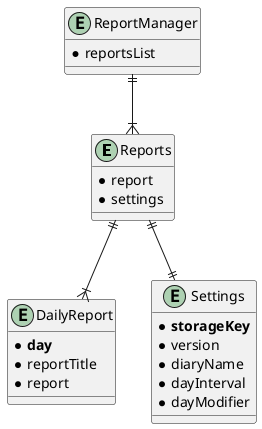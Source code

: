 @startuml ER
entity Reports{
  * report
  * settings
}

entity DailyReport{
  * **day**
  * reportTitle
  * report
}

entity Settings{
  * **storageKey**
  * version
  * diaryName
  * dayInterval
  * dayModifier
}
Reports ||--|{ DailyReport
Reports ||--|| Settings
entity ReportManager{
  * reportsList
}
ReportManager ||--|{ Reports

@enduml